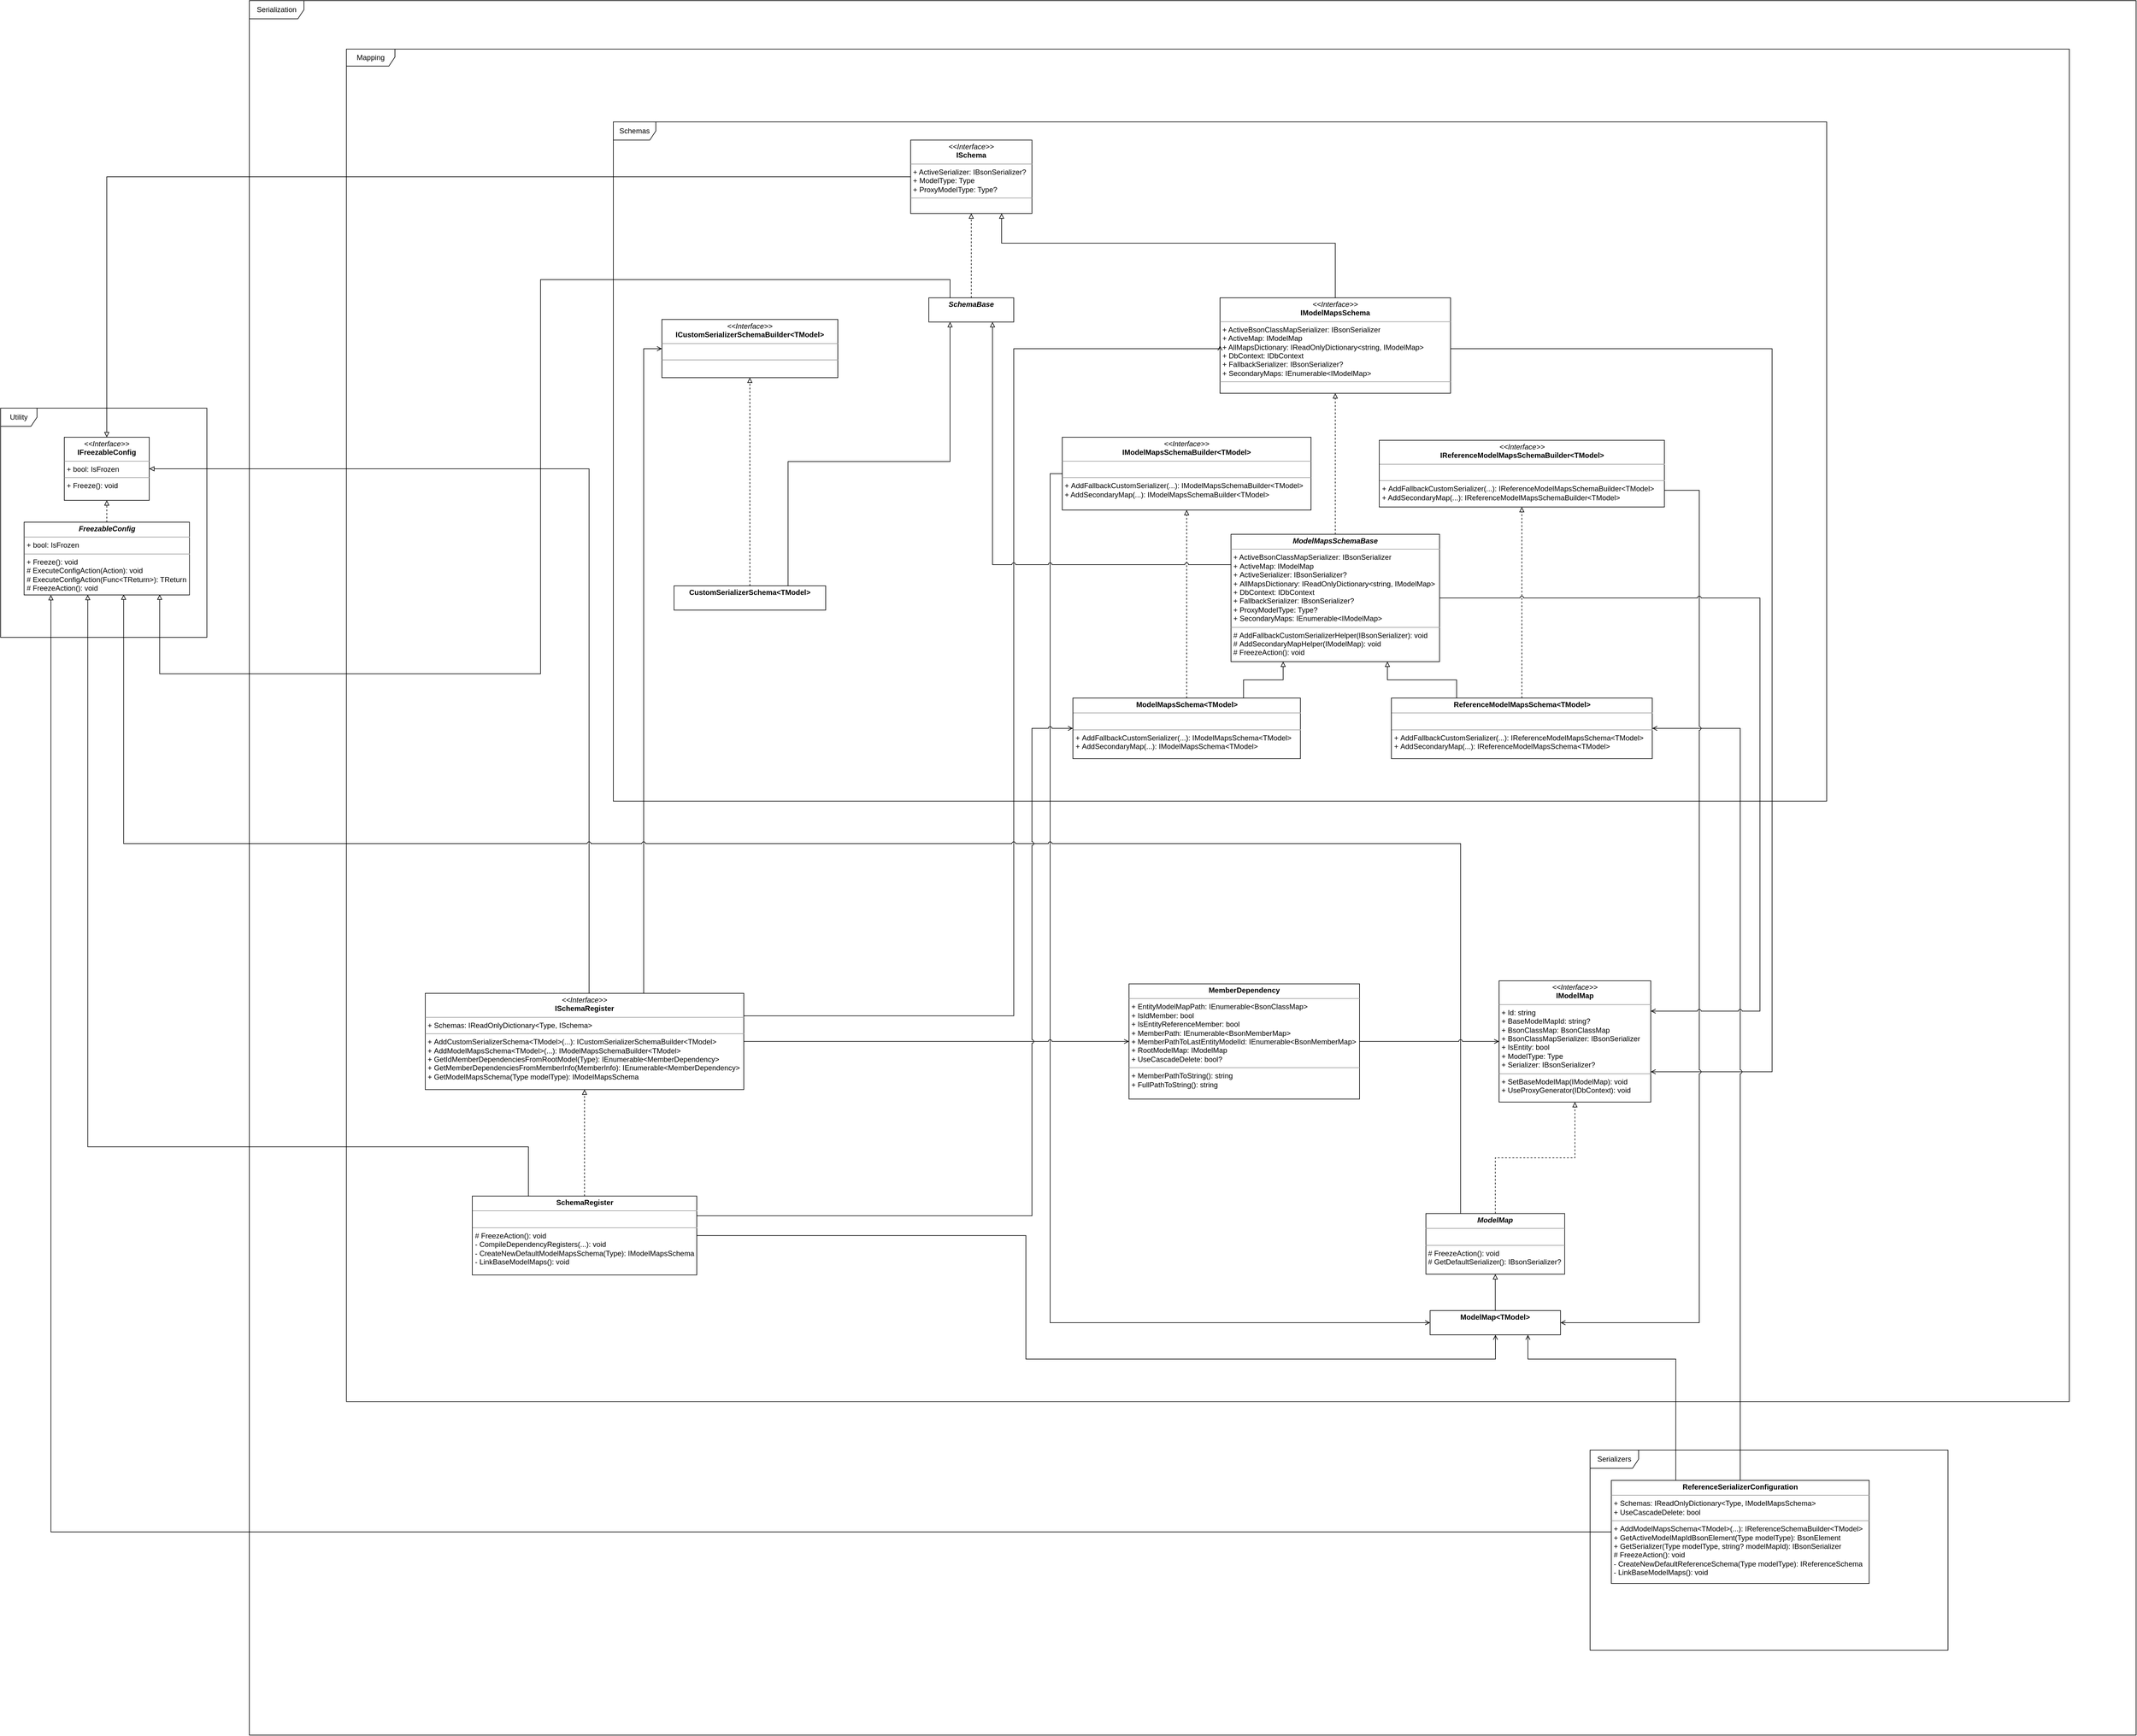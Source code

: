 <mxfile version="13.7.9" type="device"><diagram name="Page-1" id="6133507b-19e7-1e82-6fc7-422aa6c4b21f"><mxGraphModel dx="1038" dy="1457" grid="1" gridSize="10" guides="1" tooltips="1" connect="1" arrows="1" fold="1" page="1" pageScale="1" pageWidth="1100" pageHeight="850" background="#ffffff" math="0" shadow="0"><root><mxCell id="0"/><mxCell id="1" parent="0"/><mxCell id="ViHtRdfT-5-widTvkSh6-5" value="Serialization" style="shape=umlFrame;whiteSpace=wrap;html=1;width=90;height=30;" parent="1" vertex="1"><mxGeometry x="460" y="-610" width="3110" height="2860" as="geometry"/></mxCell><mxCell id="KA05i59-n3-trmAXAojr-8" value="Utility" style="shape=umlFrame;whiteSpace=wrap;html=1;" parent="1" vertex="1"><mxGeometry x="50" y="62" width="340" height="378" as="geometry"/></mxCell><mxCell id="KA05i59-n3-trmAXAojr-5" value="&lt;p style=&quot;margin: 0px ; margin-top: 4px ; text-align: center&quot;&gt;&lt;i&gt;&amp;lt;&amp;lt;Interface&amp;gt;&amp;gt;&lt;/i&gt;&lt;br&gt;&lt;b&gt;IFreezableConfig&lt;/b&gt;&lt;/p&gt;&lt;hr size=&quot;1&quot;&gt;&lt;p style=&quot;margin: 0px ; margin-left: 4px&quot;&gt;+ bool: IsFrozen&lt;br&gt;&lt;/p&gt;&lt;hr size=&quot;1&quot;&gt;&lt;p style=&quot;margin: 0px ; margin-left: 4px&quot;&gt;+ Freeze(): void&lt;br&gt;&lt;/p&gt;" style="verticalAlign=top;align=left;overflow=fill;fontSize=12;fontFamily=Helvetica;html=1;" parent="1" vertex="1"><mxGeometry x="155" y="110" width="140" height="104" as="geometry"/></mxCell><mxCell id="KA05i59-n3-trmAXAojr-7" style="edgeStyle=orthogonalEdgeStyle;rounded=0;orthogonalLoop=1;jettySize=auto;html=1;endArrow=block;endFill=0;dashed=1;" parent="1" source="ViHtRdfT-5-widTvkSh6-1" target="KA05i59-n3-trmAXAojr-5" edge="1"><mxGeometry relative="1" as="geometry"><mxPoint x="260" y="254" as="sourcePoint"/></mxGeometry></mxCell><mxCell id="KA05i59-n3-trmAXAojr-9" value="Mapping" style="shape=umlFrame;whiteSpace=wrap;html=1;width=80;height=28;" parent="1" vertex="1"><mxGeometry x="620" y="-530" width="2840" height="2230" as="geometry"/></mxCell><mxCell id="KA05i59-n3-trmAXAojr-10" value="Schemas" style="shape=umlFrame;whiteSpace=wrap;html=1;width=70;height=30;" parent="1" vertex="1"><mxGeometry x="1060" y="-410" width="2000" height="1120" as="geometry"/></mxCell><mxCell id="KA05i59-n3-trmAXAojr-12" style="edgeStyle=orthogonalEdgeStyle;rounded=0;orthogonalLoop=1;jettySize=auto;html=1;endArrow=block;endFill=0;" parent="1" source="KA05i59-n3-trmAXAojr-11" target="KA05i59-n3-trmAXAojr-5" edge="1"><mxGeometry relative="1" as="geometry"/></mxCell><mxCell id="KA05i59-n3-trmAXAojr-11" value="&lt;p style=&quot;margin: 0px ; margin-top: 4px ; text-align: center&quot;&gt;&lt;i&gt;&amp;lt;&amp;lt;Interface&amp;gt;&amp;gt;&lt;/i&gt;&lt;br&gt;&lt;b&gt;ISchema&lt;/b&gt;&lt;br&gt;&lt;/p&gt;&lt;hr size=&quot;1&quot;&gt;&lt;p style=&quot;margin: 0px ; margin-left: 4px&quot;&gt;&lt;span&gt;+ ActiveSerializer:&amp;nbsp;IBsonSerializer?&lt;/span&gt;&lt;br&gt;&lt;/p&gt;&lt;p style=&quot;margin: 0px ; margin-left: 4px&quot;&gt;+ ModelType: Type&lt;/p&gt;&lt;p style=&quot;margin: 0px ; margin-left: 4px&quot;&gt;+ ProxyModelType: Type?&lt;/p&gt;&lt;hr size=&quot;1&quot;&gt;&lt;p style=&quot;margin: 0px ; margin-left: 4px&quot;&gt;&lt;br&gt;&lt;/p&gt;" style="verticalAlign=top;align=left;overflow=fill;fontSize=12;fontFamily=Helvetica;html=1;" parent="1" vertex="1"><mxGeometry x="1550" y="-380" width="200" height="121" as="geometry"/></mxCell><mxCell id="KA05i59-n3-trmAXAojr-13" style="edgeStyle=orthogonalEdgeStyle;rounded=0;orthogonalLoop=1;jettySize=auto;html=1;endArrow=block;endFill=0;dashed=1;" parent="1" source="KA05i59-n3-trmAXAojr-14" target="KA05i59-n3-trmAXAojr-11" edge="1"><mxGeometry relative="1" as="geometry"><mxPoint x="670" y="220" as="targetPoint"/></mxGeometry></mxCell><mxCell id="KA05i59-n3-trmAXAojr-14" value="&lt;p style=&quot;text-align: center ; margin: 4px 0px 0px&quot;&gt;&lt;b&gt;&lt;i&gt;SchemaBase&lt;/i&gt;&lt;/b&gt;&lt;br&gt;&lt;/p&gt;" style="verticalAlign=top;align=left;overflow=fill;fontSize=12;fontFamily=Helvetica;html=1;" parent="1" vertex="1"><mxGeometry x="1580" y="-120" width="140" height="40" as="geometry"/></mxCell><mxCell id="KA05i59-n3-trmAXAojr-15" style="edgeStyle=orthogonalEdgeStyle;rounded=0;orthogonalLoop=1;jettySize=auto;html=1;endArrow=block;endFill=0;entryX=0.82;entryY=0.995;entryDx=0;entryDy=0;entryPerimeter=0;exitX=0.25;exitY=0;exitDx=0;exitDy=0;" parent="1" source="KA05i59-n3-trmAXAojr-14" target="ViHtRdfT-5-widTvkSh6-1" edge="1"><mxGeometry relative="1" as="geometry"><mxPoint x="450" y="237" as="sourcePoint"/><mxPoint x="295" y="294" as="targetPoint"/><Array as="points"><mxPoint x="1615" y="-150"/><mxPoint x="940" y="-150"/><mxPoint x="940" y="500"/><mxPoint x="312" y="500"/></Array></mxGeometry></mxCell><mxCell id="KA05i59-n3-trmAXAojr-17" style="edgeStyle=orthogonalEdgeStyle;rounded=0;orthogonalLoop=1;jettySize=auto;html=1;endArrow=block;endFill=0;entryX=0.75;entryY=1;entryDx=0;entryDy=0;" parent="1" source="KA05i59-n3-trmAXAojr-16" target="KA05i59-n3-trmAXAojr-11" edge="1"><mxGeometry relative="1" as="geometry"><Array as="points"><mxPoint x="2250" y="-210"/><mxPoint x="1700" y="-210"/></Array></mxGeometry></mxCell><mxCell id="ViHtRdfT-5-widTvkSh6-2" style="edgeStyle=orthogonalEdgeStyle;rounded=0;orthogonalLoop=1;jettySize=auto;html=1;endArrow=open;endFill=0;exitX=1;exitY=0.5;exitDx=0;exitDy=0;entryX=1;entryY=0.75;entryDx=0;entryDy=0;" parent="1" source="KA05i59-n3-trmAXAojr-16" target="nAbcmxQOkYXcjeqM48aD-1" edge="1"><mxGeometry relative="1" as="geometry"><mxPoint x="2290" y="670" as="targetPoint"/><Array as="points"><mxPoint x="2970" y="-36"/><mxPoint x="2970" y="1156"/></Array></mxGeometry></mxCell><mxCell id="KA05i59-n3-trmAXAojr-16" value="&lt;p style=&quot;margin: 0px ; margin-top: 4px ; text-align: center&quot;&gt;&lt;i&gt;&amp;lt;&amp;lt;Interface&amp;gt;&amp;gt;&lt;/i&gt;&lt;br&gt;&lt;b&gt;IModelMapsSchema&lt;/b&gt;&lt;br&gt;&lt;/p&gt;&lt;hr size=&quot;1&quot;&gt;&lt;p style=&quot;margin: 0px ; margin-left: 4px&quot;&gt;+ ActiveBsonClassMapSerializer: IBsonSerializer&lt;br&gt;&lt;/p&gt;&lt;p style=&quot;margin: 0px ; margin-left: 4px&quot;&gt;+ ActiveMap: IModelMap&lt;/p&gt;&lt;p style=&quot;margin: 0px ; margin-left: 4px&quot;&gt;+ AllMapsDictionary:&amp;nbsp;IReadOnlyDictionary&amp;lt;string, IModelMap&amp;gt;&lt;/p&gt;&lt;p style=&quot;margin: 0px ; margin-left: 4px&quot;&gt;+&amp;nbsp;DbContext: IDbContext&lt;br&gt;&lt;/p&gt;&lt;p style=&quot;margin: 0px ; margin-left: 4px&quot;&gt;+&amp;nbsp;FallbackSerializer: IBsonSerializer?&lt;br&gt;&lt;/p&gt;&lt;p style=&quot;margin: 0px ; margin-left: 4px&quot;&gt;+ SecondaryMaps:&amp;nbsp;IEnumerable&amp;lt;IModelMap&amp;gt;&lt;/p&gt;&lt;hr size=&quot;1&quot;&gt;&lt;p style=&quot;margin: 0px ; margin-left: 4px&quot;&gt;&lt;br&gt;&lt;/p&gt;" style="verticalAlign=top;align=left;overflow=fill;fontSize=12;fontFamily=Helvetica;html=1;" parent="1" vertex="1"><mxGeometry x="2060" y="-120" width="380" height="157.5" as="geometry"/></mxCell><mxCell id="HEdDFu7nZag-HrYeDLtS-16" style="edgeStyle=orthogonalEdgeStyle;rounded=0;jumpStyle=arc;orthogonalLoop=1;jettySize=auto;html=1;entryX=0;entryY=0.5;entryDx=0;entryDy=0;endArrow=open;endFill=0;" parent="1" source="KA05i59-n3-trmAXAojr-18" target="KA05i59-n3-trmAXAojr-34" edge="1"><mxGeometry relative="1" as="geometry"><Array as="points"><mxPoint x="1780" y="170"/><mxPoint x="1780" y="1570"/></Array></mxGeometry></mxCell><mxCell id="KA05i59-n3-trmAXAojr-18" value="&lt;p style=&quot;margin: 0px ; margin-top: 4px ; text-align: center&quot;&gt;&lt;i&gt;&amp;lt;&amp;lt;Interface&amp;gt;&amp;gt;&lt;/i&gt;&lt;br&gt;&lt;b&gt;IModelMapsSchemaBuilder&amp;lt;TModel&amp;gt;&lt;/b&gt;&lt;br&gt;&lt;/p&gt;&lt;hr size=&quot;1&quot;&gt;&lt;p style=&quot;margin: 0px ; margin-left: 4px&quot;&gt;&lt;br&gt;&lt;/p&gt;&lt;hr size=&quot;1&quot;&gt;&lt;p style=&quot;margin: 0px ; margin-left: 4px&quot;&gt;+&amp;nbsp;&lt;span&gt;AddFallbackCustomSerializer(&lt;/span&gt;&lt;span&gt;...): IModelMapsSchemaBuilder&amp;lt;TModel&amp;gt;&lt;/span&gt;&lt;/p&gt;&lt;p style=&quot;margin: 0px ; margin-left: 4px&quot;&gt;&lt;span&gt;+ AddSecondaryMap(...): IModelMapsSchemaBuilder&amp;lt;TModel&amp;gt;&lt;/span&gt;&lt;/p&gt;" style="verticalAlign=top;align=left;overflow=fill;fontSize=12;fontFamily=Helvetica;html=1;" parent="1" vertex="1"><mxGeometry x="1800" y="110" width="410" height="120" as="geometry"/></mxCell><mxCell id="KA05i59-n3-trmAXAojr-22" style="edgeStyle=orthogonalEdgeStyle;rounded=0;orthogonalLoop=1;jettySize=auto;html=1;endArrow=block;endFill=0;entryX=0.25;entryY=1;entryDx=0;entryDy=0;exitX=0.75;exitY=0;exitDx=0;exitDy=0;" parent="1" source="KA05i59-n3-trmAXAojr-37" target="HEdDFu7nZag-HrYeDLtS-7" edge="1"><mxGeometry relative="1" as="geometry"><mxPoint x="897.5" y="430" as="sourcePoint"/></mxGeometry></mxCell><mxCell id="KA05i59-n3-trmAXAojr-21" style="edgeStyle=orthogonalEdgeStyle;rounded=0;orthogonalLoop=1;jettySize=auto;html=1;endArrow=block;endFill=0;dashed=1;" parent="1" source="KA05i59-n3-trmAXAojr-37" target="KA05i59-n3-trmAXAojr-18" edge="1"><mxGeometry relative="1" as="geometry"><mxPoint x="1720" y="250" as="targetPoint"/><mxPoint x="2045" y="430" as="sourcePoint"/></mxGeometry></mxCell><mxCell id="KA05i59-n3-trmAXAojr-23" value="&lt;p style=&quot;margin: 0px ; margin-top: 4px ; text-align: center&quot;&gt;&lt;i&gt;&amp;lt;&amp;lt;Interface&amp;gt;&amp;gt;&lt;/i&gt;&lt;br&gt;&lt;b&gt;ICustomSerializerSchemaBuilder&amp;lt;TModel&amp;gt;&lt;/b&gt;&lt;br&gt;&lt;/p&gt;&lt;hr size=&quot;1&quot;&gt;&lt;p style=&quot;margin: 0px ; margin-left: 4px&quot;&gt;&lt;br&gt;&lt;/p&gt;&lt;hr size=&quot;1&quot;&gt;&lt;p style=&quot;margin: 0px ; margin-left: 4px&quot;&gt;&lt;br&gt;&lt;/p&gt;" style="verticalAlign=top;align=left;overflow=fill;fontSize=12;fontFamily=Helvetica;html=1;" parent="1" vertex="1"><mxGeometry x="1140" y="-84.25" width="290" height="96" as="geometry"/></mxCell><mxCell id="KA05i59-n3-trmAXAojr-26" style="edgeStyle=orthogonalEdgeStyle;rounded=0;orthogonalLoop=1;jettySize=auto;html=1;endArrow=block;endFill=0;dashed=1;" parent="1" source="KA05i59-n3-trmAXAojr-25" target="KA05i59-n3-trmAXAojr-23" edge="1"><mxGeometry relative="1" as="geometry"/></mxCell><mxCell id="KA05i59-n3-trmAXAojr-27" style="edgeStyle=orthogonalEdgeStyle;rounded=0;orthogonalLoop=1;jettySize=auto;html=1;entryX=0.25;entryY=1;entryDx=0;entryDy=0;endArrow=block;endFill=0;jumpStyle=arc;" parent="1" source="KA05i59-n3-trmAXAojr-25" target="KA05i59-n3-trmAXAojr-14" edge="1"><mxGeometry relative="1" as="geometry"><Array as="points"><mxPoint x="1348" y="150"/><mxPoint x="1615" y="150"/></Array><mxPoint x="1340" y="375" as="sourcePoint"/></mxGeometry></mxCell><mxCell id="KA05i59-n3-trmAXAojr-25" value="&lt;p style=&quot;text-align: center ; margin: 4px 0px 0px&quot;&gt;&lt;b&gt;CustomSerializerSchema&amp;lt;TModel&amp;gt;&lt;/b&gt;&lt;br&gt;&lt;/p&gt;" style="verticalAlign=top;align=left;overflow=fill;fontSize=12;fontFamily=Helvetica;html=1;" parent="1" vertex="1"><mxGeometry x="1160" y="355" width="250" height="40" as="geometry"/></mxCell><mxCell id="KA05i59-n3-trmAXAojr-29" style="edgeStyle=orthogonalEdgeStyle;rounded=0;orthogonalLoop=1;jettySize=auto;html=1;entryX=1;entryY=0.5;entryDx=0;entryDy=0;endArrow=block;endFill=0;" parent="1" source="KA05i59-n3-trmAXAojr-28" target="KA05i59-n3-trmAXAojr-5" edge="1"><mxGeometry relative="1" as="geometry"><Array as="points"><mxPoint x="1020" y="162"/></Array></mxGeometry></mxCell><mxCell id="ViHtRdfT-5-widTvkSh6-6" style="edgeStyle=orthogonalEdgeStyle;rounded=0;orthogonalLoop=1;jettySize=auto;html=1;endArrow=open;endFill=0;jumpStyle=arc;" parent="1" source="KA05i59-n3-trmAXAojr-28" target="KA05i59-n3-trmAXAojr-23" edge="1"><mxGeometry relative="1" as="geometry"><Array as="points"><mxPoint x="1110" y="-36"/></Array><mxPoint x="1210" y="-40" as="targetPoint"/></mxGeometry></mxCell><mxCell id="ViHtRdfT-5-widTvkSh6-9" style="edgeStyle=orthogonalEdgeStyle;rounded=0;orthogonalLoop=1;jettySize=auto;html=1;endArrow=open;endFill=0;jumpStyle=arc;" parent="1" source="KA05i59-n3-trmAXAojr-28" target="KA05i59-n3-trmAXAojr-39" edge="1"><mxGeometry relative="1" as="geometry"><Array as="points"/></mxGeometry></mxCell><mxCell id="ViHtRdfT-5-widTvkSh6-10" style="edgeStyle=orthogonalEdgeStyle;rounded=0;orthogonalLoop=1;jettySize=auto;html=1;endArrow=open;endFill=0;entryX=0;entryY=0.5;entryDx=0;entryDy=0;exitX=1;exitY=0.25;exitDx=0;exitDy=0;" parent="1" source="KA05i59-n3-trmAXAojr-28" target="KA05i59-n3-trmAXAojr-16" edge="1"><mxGeometry relative="1" as="geometry"><Array as="points"><mxPoint x="1720" y="1064"/><mxPoint x="1720" y="-36"/></Array></mxGeometry></mxCell><mxCell id="KA05i59-n3-trmAXAojr-28" value="&lt;p style=&quot;margin: 0px ; margin-top: 4px ; text-align: center&quot;&gt;&lt;i&gt;&amp;lt;&amp;lt;Interface&amp;gt;&amp;gt;&lt;/i&gt;&lt;br&gt;&lt;b&gt;ISchemaRegister&lt;/b&gt;&lt;br&gt;&lt;/p&gt;&lt;hr size=&quot;1&quot;&gt;&lt;p style=&quot;margin: 0px ; margin-left: 4px&quot;&gt;+&amp;nbsp;Schemas:&amp;nbsp;IReadOnlyDictionary&amp;lt;Type, ISchema&amp;gt;&lt;/p&gt;&lt;hr size=&quot;1&quot;&gt;&lt;p style=&quot;margin: 0px ; margin-left: 4px&quot;&gt;+&amp;nbsp;AddCustomSerializerSchema&amp;lt;TModel&amp;gt;(...):&amp;nbsp;ICustomSerializerSchemaBuilder&amp;lt;TModel&amp;gt;&lt;/p&gt;&lt;p style=&quot;margin: 0px ; margin-left: 4px&quot;&gt;+&amp;nbsp;AddModelMapsSchema&amp;lt;TModel&amp;gt;(...):&amp;nbsp;IModelMapsSchemaBuilder&amp;lt;TModel&amp;gt;&lt;/p&gt;&lt;p style=&quot;margin: 0px ; margin-left: 4px&quot;&gt;+&amp;nbsp;GetIdMemberDependenciesFromRootModel(Type):&amp;nbsp;IEnumerable&amp;lt;MemberDependency&amp;gt;&lt;/p&gt;&lt;p style=&quot;margin: 0px ; margin-left: 4px&quot;&gt;+&amp;nbsp;GetMemberDependenciesFromMemberInfo(MemberInfo):&amp;nbsp;IEnumerable&amp;lt;MemberDependency&amp;gt;&lt;/p&gt;&lt;p style=&quot;margin: 0px ; margin-left: 4px&quot;&gt;+&amp;nbsp;GetModelMapsSchema(Type modelType):&amp;nbsp;IModelMapsSchema&lt;/p&gt;" style="verticalAlign=top;align=left;overflow=fill;fontSize=12;fontFamily=Helvetica;html=1;" parent="1" vertex="1"><mxGeometry x="750" y="1026.88" width="525" height="158.75" as="geometry"/></mxCell><mxCell id="KA05i59-n3-trmAXAojr-38" style="edgeStyle=orthogonalEdgeStyle;rounded=0;orthogonalLoop=1;jettySize=auto;html=1;endArrow=block;endFill=0;jumpStyle=arc;exitX=0.25;exitY=0;exitDx=0;exitDy=0;entryX=0.602;entryY=0.995;entryDx=0;entryDy=0;entryPerimeter=0;" parent="1" source="HEdDFu7nZag-HrYeDLtS-1" target="ViHtRdfT-5-widTvkSh6-1" edge="1"><mxGeometry relative="1" as="geometry"><Array as="points"><mxPoint x="2457" y="780"/><mxPoint x="253" y="780"/></Array><mxPoint x="2400" y="490" as="sourcePoint"/><mxPoint x="340" y="480" as="targetPoint"/></mxGeometry></mxCell><mxCell id="KA05i59-n3-trmAXAojr-35" style="edgeStyle=orthogonalEdgeStyle;rounded=0;orthogonalLoop=1;jettySize=auto;html=1;endArrow=block;endFill=0;" parent="1" source="KA05i59-n3-trmAXAojr-34" target="HEdDFu7nZag-HrYeDLtS-1" edge="1"><mxGeometry relative="1" as="geometry"><mxPoint x="2513.706" y="1162.5" as="targetPoint"/></mxGeometry></mxCell><mxCell id="KA05i59-n3-trmAXAojr-34" value="&lt;p style=&quot;text-align: center ; margin: 4px 0px 0px&quot;&gt;&lt;b&gt;ModelMap&amp;lt;TModel&amp;gt;&lt;/b&gt;&lt;br&gt;&lt;/p&gt;" style="verticalAlign=top;align=left;overflow=fill;fontSize=12;fontFamily=Helvetica;html=1;" parent="1" vertex="1"><mxGeometry x="2406.26" y="1550" width="215" height="40" as="geometry"/></mxCell><mxCell id="KA05i59-n3-trmAXAojr-37" value="&lt;p style=&quot;margin: 0px ; margin-top: 4px ; text-align: center&quot;&gt;&lt;b&gt;ModelMapsSchema&amp;lt;TModel&amp;gt;&lt;/b&gt;&lt;br&gt;&lt;/p&gt;&lt;hr size=&quot;1&quot;&gt;&lt;p style=&quot;margin: 0px ; margin-left: 4px&quot;&gt;&lt;br&gt;&lt;/p&gt;&lt;hr size=&quot;1&quot;&gt;&lt;p style=&quot;margin: 0px ; margin-left: 4px&quot;&gt;+&amp;nbsp;AddFallbackCustomSerializer(...):&amp;nbsp;IModelMapsSchema&amp;lt;TModel&amp;gt;&lt;/p&gt;&lt;p style=&quot;margin: 0px ; margin-left: 4px&quot;&gt;+&amp;nbsp;AddSecondaryMap(...):&amp;nbsp;IModelMapsSchema&amp;lt;TModel&amp;gt;&lt;/p&gt;" style="verticalAlign=top;align=left;overflow=fill;fontSize=12;fontFamily=Helvetica;html=1;" parent="1" vertex="1"><mxGeometry x="1817.5" y="540" width="375" height="100" as="geometry"/></mxCell><mxCell id="ViHtRdfT-5-widTvkSh6-11" style="edgeStyle=orthogonalEdgeStyle;rounded=0;orthogonalLoop=1;jettySize=auto;html=1;endArrow=open;endFill=0;entryX=0;entryY=0.5;entryDx=0;entryDy=0;jumpStyle=arc;" parent="1" source="KA05i59-n3-trmAXAojr-39" target="nAbcmxQOkYXcjeqM48aD-1" edge="1"><mxGeometry relative="1" as="geometry"/></mxCell><mxCell id="KA05i59-n3-trmAXAojr-39" value="&lt;p style=&quot;margin: 0px ; margin-top: 4px ; text-align: center&quot;&gt;&lt;b&gt;MemberDependency&lt;/b&gt;&lt;br&gt;&lt;/p&gt;&lt;hr size=&quot;1&quot;&gt;&lt;p style=&quot;margin: 0px ; margin-left: 4px&quot;&gt;+ EntityModelMapPath:&amp;nbsp;IEnumerable&amp;lt;BsonClassMap&amp;gt;&lt;br&gt;&lt;/p&gt;&lt;p style=&quot;margin: 0px ; margin-left: 4px&quot;&gt;+&amp;nbsp;IsIdMember: bool&lt;/p&gt;&lt;p style=&quot;margin: 0px ; margin-left: 4px&quot;&gt;+&amp;nbsp;IsEntityReferenceMember: bool&lt;/p&gt;&lt;p style=&quot;margin: 0px ; margin-left: 4px&quot;&gt;+&amp;nbsp;MemberPath:&amp;nbsp;IEnumerable&amp;lt;BsonMemberMap&amp;gt;&lt;/p&gt;&lt;p style=&quot;margin: 0px ; margin-left: 4px&quot;&gt;+&amp;nbsp;MemberPathToLastEntityModelId:&amp;nbsp;IEnumerable&amp;lt;BsonMemberMap&amp;gt;&lt;/p&gt;&lt;p style=&quot;margin: 0px ; margin-left: 4px&quot;&gt;+ RootModelMap: IModelMap&lt;/p&gt;&lt;p style=&quot;margin: 0px ; margin-left: 4px&quot;&gt;+&amp;nbsp;UseCascadeDelete: bool?&lt;/p&gt;&lt;hr size=&quot;1&quot;&gt;&lt;p style=&quot;margin: 0px ; margin-left: 4px&quot;&gt;+ MemberPathToString(): string&lt;br&gt;&lt;/p&gt;&lt;p style=&quot;margin: 0px ; margin-left: 4px&quot;&gt;+&amp;nbsp;FullPathToString(): string&lt;/p&gt;" style="verticalAlign=top;align=left;overflow=fill;fontSize=12;fontFamily=Helvetica;html=1;" parent="1" vertex="1"><mxGeometry x="1910" y="1011.25" width="380" height="190" as="geometry"/></mxCell><mxCell id="KA05i59-n3-trmAXAojr-41" style="edgeStyle=orthogonalEdgeStyle;rounded=0;jumpStyle=arc;orthogonalLoop=1;jettySize=auto;html=1;endArrow=block;endFill=0;dashed=1;" parent="1" source="KA05i59-n3-trmAXAojr-40" target="KA05i59-n3-trmAXAojr-28" edge="1"><mxGeometry relative="1" as="geometry"/></mxCell><mxCell id="KA05i59-n3-trmAXAojr-43" style="edgeStyle=orthogonalEdgeStyle;rounded=0;jumpStyle=arc;orthogonalLoop=1;jettySize=auto;html=1;endArrow=block;endFill=0;exitX=0.25;exitY=0;exitDx=0;exitDy=0;entryX=0.385;entryY=0.999;entryDx=0;entryDy=0;entryPerimeter=0;" parent="1" source="KA05i59-n3-trmAXAojr-40" target="ViHtRdfT-5-widTvkSh6-1" edge="1"><mxGeometry relative="1" as="geometry"><Array as="points"><mxPoint x="920" y="1280"/><mxPoint x="194" y="1280"/></Array><mxPoint x="258" y="480" as="targetPoint"/></mxGeometry></mxCell><mxCell id="HEdDFu7nZag-HrYeDLtS-17" style="edgeStyle=orthogonalEdgeStyle;rounded=0;jumpStyle=arc;orthogonalLoop=1;jettySize=auto;html=1;endArrow=open;endFill=0;exitX=1;exitY=0.25;exitDx=0;exitDy=0;" parent="1" source="KA05i59-n3-trmAXAojr-40" target="KA05i59-n3-trmAXAojr-37" edge="1"><mxGeometry relative="1" as="geometry"><Array as="points"><mxPoint x="1750" y="1394"/><mxPoint x="1750" y="590"/></Array></mxGeometry></mxCell><mxCell id="nAbcmxQOkYXcjeqM48aD-5" style="edgeStyle=orthogonalEdgeStyle;rounded=0;jumpStyle=arc;orthogonalLoop=1;jettySize=auto;html=1;endArrow=open;endFill=0;" parent="1" source="KA05i59-n3-trmAXAojr-40" target="KA05i59-n3-trmAXAojr-34" edge="1"><mxGeometry relative="1" as="geometry"><Array as="points"><mxPoint x="1740" y="1426"/><mxPoint x="1740" y="1630"/><mxPoint x="2514" y="1630"/></Array></mxGeometry></mxCell><mxCell id="KA05i59-n3-trmAXAojr-40" value="&lt;p style=&quot;margin: 0px ; margin-top: 4px ; text-align: center&quot;&gt;&lt;b&gt;SchemaRegister&lt;/b&gt;&lt;br&gt;&lt;/p&gt;&lt;hr size=&quot;1&quot;&gt;&lt;p style=&quot;margin: 0px ; margin-left: 4px&quot;&gt;&lt;br&gt;&lt;/p&gt;&lt;hr size=&quot;1&quot;&gt;&lt;p style=&quot;margin: 0px ; margin-left: 4px&quot;&gt;# FreezeAction(): void&lt;/p&gt;&lt;p style=&quot;margin: 0px ; margin-left: 4px&quot;&gt;-&amp;nbsp;CompileDependencyRegisters(...): void&lt;/p&gt;&lt;p style=&quot;margin: 0px ; margin-left: 4px&quot;&gt;-&amp;nbsp;CreateNewDefaultModelMapsSchema(Type): IModelMapsSchema&lt;/p&gt;&lt;p style=&quot;margin: 0px ; margin-left: 4px&quot;&gt;-&amp;nbsp;LinkBaseModelMaps(): void&lt;/p&gt;" style="verticalAlign=top;align=left;overflow=fill;fontSize=12;fontFamily=Helvetica;html=1;" parent="1" vertex="1"><mxGeometry x="827.5" y="1361.25" width="370" height="130" as="geometry"/></mxCell><mxCell id="ViHtRdfT-5-widTvkSh6-1" value="&lt;p style=&quot;margin: 0px ; margin-top: 4px ; text-align: center&quot;&gt;&lt;b&gt;&lt;i&gt;FreezableConfig&lt;/i&gt;&lt;/b&gt;&lt;br&gt;&lt;/p&gt;&lt;hr size=&quot;1&quot;&gt;&lt;p style=&quot;margin: 0px ; margin-left: 4px&quot;&gt;+ bool: IsFrozen&lt;br&gt;&lt;/p&gt;&lt;hr size=&quot;1&quot;&gt;&lt;p style=&quot;margin: 0px ; margin-left: 4px&quot;&gt;+ Freeze(): void&lt;br&gt;&lt;/p&gt;&lt;p style=&quot;margin: 0px ; margin-left: 4px&quot;&gt;#&amp;nbsp;ExecuteConfigAction(Action): void&lt;/p&gt;&lt;p style=&quot;margin: 0px ; margin-left: 4px&quot;&gt;#&amp;nbsp;ExecuteConfigAction(Func&amp;lt;TReturn&amp;gt;): TReturn&lt;/p&gt;&lt;p style=&quot;margin: 0px ; margin-left: 4px&quot;&gt;# FreezeAction(): void&lt;/p&gt;" style="verticalAlign=top;align=left;overflow=fill;fontSize=12;fontFamily=Helvetica;html=1;" parent="1" vertex="1"><mxGeometry x="88.75" y="250" width="272.5" height="120" as="geometry"/></mxCell><mxCell id="ViHtRdfT-5-widTvkSh6-3" value="Serializers" style="shape=umlFrame;whiteSpace=wrap;html=1;width=80;height=30;" parent="1" vertex="1"><mxGeometry x="2670" y="1780" width="590" height="330" as="geometry"/></mxCell><mxCell id="ViHtRdfT-5-widTvkSh6-13" style="edgeStyle=orthogonalEdgeStyle;rounded=0;orthogonalLoop=1;jettySize=auto;html=1;entryX=0.162;entryY=1.001;entryDx=0;entryDy=0;endArrow=block;endFill=0;jumpStyle=arc;entryPerimeter=0;" parent="1" source="ViHtRdfT-5-widTvkSh6-12" target="ViHtRdfT-5-widTvkSh6-1" edge="1"><mxGeometry relative="1" as="geometry"/></mxCell><mxCell id="ViHtRdfT-5-widTvkSh6-21" style="edgeStyle=orthogonalEdgeStyle;rounded=0;jumpStyle=arc;orthogonalLoop=1;jettySize=auto;html=1;entryX=1;entryY=0.5;entryDx=0;entryDy=0;endArrow=open;endFill=0;" parent="1" source="ViHtRdfT-5-widTvkSh6-12" target="ViHtRdfT-5-widTvkSh6-22" edge="1"><mxGeometry relative="1" as="geometry"/></mxCell><mxCell id="nAbcmxQOkYXcjeqM48aD-6" style="edgeStyle=orthogonalEdgeStyle;rounded=0;jumpStyle=arc;orthogonalLoop=1;jettySize=auto;html=1;exitX=0.25;exitY=0;exitDx=0;exitDy=0;entryX=0.75;entryY=1;entryDx=0;entryDy=0;endArrow=open;endFill=0;" parent="1" source="ViHtRdfT-5-widTvkSh6-12" target="KA05i59-n3-trmAXAojr-34" edge="1"><mxGeometry relative="1" as="geometry"><Array as="points"><mxPoint x="2811" y="1630"/><mxPoint x="2568" y="1630"/></Array></mxGeometry></mxCell><mxCell id="ViHtRdfT-5-widTvkSh6-12" value="&lt;p style=&quot;margin: 0px ; margin-top: 4px ; text-align: center&quot;&gt;&lt;b&gt;ReferenceSerializerConfiguration&lt;/b&gt;&lt;br&gt;&lt;/p&gt;&lt;hr size=&quot;1&quot;&gt;&lt;p style=&quot;margin: 0px ; margin-left: 4px&quot;&gt;+&amp;nbsp;Schemas:&amp;nbsp;IReadOnlyDictionary&amp;lt;Type, IModelMapsSchema&amp;gt;&lt;/p&gt;&lt;p style=&quot;margin: 0px ; margin-left: 4px&quot;&gt;+&amp;nbsp;UseCascadeDelete: bool&lt;/p&gt;&lt;hr size=&quot;1&quot;&gt;&lt;p style=&quot;margin: 0px ; margin-left: 4px&quot;&gt;+&amp;nbsp;AddModelMapsSchema&amp;lt;TModel&amp;gt;(...):&amp;nbsp;IReferenceSchemaBuilder&amp;lt;TModel&amp;gt;&lt;/p&gt;&lt;p style=&quot;margin: 0px ; margin-left: 4px&quot;&gt;+&amp;nbsp;GetActiveModelMapIdBsonElement(Type modelType): BsonElement&lt;/p&gt;&lt;p style=&quot;margin: 0px ; margin-left: 4px&quot;&gt;+&amp;nbsp;GetSerializer(Type modelType, string? modelMapId): IBsonSerializer&lt;/p&gt;&lt;p style=&quot;margin: 0px ; margin-left: 4px&quot;&gt;#&amp;nbsp;FreezeAction(): void&lt;/p&gt;&lt;p style=&quot;margin: 0px ; margin-left: 4px&quot;&gt;-&amp;nbsp;CreateNewDefaultReferenceSchema(Type modelType): IReferenceSchema&lt;/p&gt;&lt;p style=&quot;margin: 0px ; margin-left: 4px&quot;&gt;-&amp;nbsp;LinkBaseModelMaps(): void&lt;/p&gt;&lt;p style=&quot;margin: 0px ; margin-left: 4px&quot;&gt;&lt;br&gt;&lt;/p&gt;" style="verticalAlign=top;align=left;overflow=fill;fontSize=12;fontFamily=Helvetica;html=1;" parent="1" vertex="1"><mxGeometry x="2705" y="1830" width="425" height="170" as="geometry"/></mxCell><mxCell id="HEdDFu7nZag-HrYeDLtS-6" style="edgeStyle=orthogonalEdgeStyle;rounded=0;jumpStyle=arc;orthogonalLoop=1;jettySize=auto;html=1;endArrow=open;endFill=0;exitX=1;exitY=0.75;exitDx=0;exitDy=0;entryX=1;entryY=0.5;entryDx=0;entryDy=0;" parent="1" source="ViHtRdfT-5-widTvkSh6-16" target="KA05i59-n3-trmAXAojr-34" edge="1"><mxGeometry relative="1" as="geometry"><Array as="points"><mxPoint x="2850" y="198"/><mxPoint x="2850" y="1570"/></Array><mxPoint x="2742.5" y="1341.25" as="targetPoint"/></mxGeometry></mxCell><mxCell id="ViHtRdfT-5-widTvkSh6-16" value="&lt;p style=&quot;margin: 0px ; margin-top: 4px ; text-align: center&quot;&gt;&lt;i&gt;&amp;lt;&amp;lt;Interface&amp;gt;&amp;gt;&lt;/i&gt;&lt;br&gt;&lt;b&gt;IReferenceModelMapsSchemaBuilder&amp;lt;TModel&amp;gt;&lt;/b&gt;&lt;br&gt;&lt;/p&gt;&lt;hr size=&quot;1&quot;&gt;&lt;p style=&quot;margin: 0px ; margin-left: 4px&quot;&gt;&lt;br&gt;&lt;/p&gt;&lt;hr size=&quot;1&quot;&gt;&lt;p style=&quot;margin: 0px ; margin-left: 4px&quot;&gt;+&amp;nbsp;&lt;span&gt;AddFallbackCustomSerializer(&lt;/span&gt;&lt;span&gt;...): IReferenceModelMapsSchemaBuilder&amp;lt;TModel&amp;gt;&lt;/span&gt;&lt;/p&gt;&lt;p style=&quot;margin: 0px ; margin-left: 4px&quot;&gt;&lt;span&gt;+ AddSecondaryMap(...): IReferenceModelMapsSchemaBuilder&amp;lt;TModel&amp;gt;&lt;/span&gt;&lt;/p&gt;" style="verticalAlign=top;align=left;overflow=fill;fontSize=12;fontFamily=Helvetica;html=1;" parent="1" vertex="1"><mxGeometry x="2322.5" y="115" width="470" height="110" as="geometry"/></mxCell><mxCell id="ViHtRdfT-5-widTvkSh6-23" style="edgeStyle=orthogonalEdgeStyle;rounded=0;jumpStyle=arc;orthogonalLoop=1;jettySize=auto;html=1;endArrow=block;endFill=0;dashed=1;" parent="1" source="ViHtRdfT-5-widTvkSh6-22" target="ViHtRdfT-5-widTvkSh6-16" edge="1"><mxGeometry relative="1" as="geometry"/></mxCell><mxCell id="ViHtRdfT-5-widTvkSh6-24" style="edgeStyle=orthogonalEdgeStyle;rounded=0;jumpStyle=arc;orthogonalLoop=1;jettySize=auto;html=1;endArrow=block;endFill=0;entryX=0.75;entryY=1;entryDx=0;entryDy=0;exitX=0.25;exitY=0;exitDx=0;exitDy=0;" parent="1" source="HEdDFu7nZag-HrYeDLtS-7" target="KA05i59-n3-trmAXAojr-14" edge="1"><mxGeometry relative="1" as="geometry"><mxPoint x="-30" y="330" as="targetPoint"/><Array as="points"><mxPoint x="2198" y="345"/><mxPoint x="2198" y="320"/><mxPoint x="1685" y="320"/></Array></mxGeometry></mxCell><mxCell id="HEdDFu7nZag-HrYeDLtS-8" style="edgeStyle=orthogonalEdgeStyle;rounded=0;jumpStyle=arc;orthogonalLoop=1;jettySize=auto;html=1;endArrow=block;endFill=0;entryX=0.75;entryY=1;entryDx=0;entryDy=0;exitX=0.25;exitY=0;exitDx=0;exitDy=0;" parent="1" source="ViHtRdfT-5-widTvkSh6-22" target="HEdDFu7nZag-HrYeDLtS-7" edge="1"><mxGeometry relative="1" as="geometry"/></mxCell><mxCell id="ViHtRdfT-5-widTvkSh6-22" value="&lt;p style=&quot;margin: 0px ; margin-top: 4px ; text-align: center&quot;&gt;&lt;b&gt;ReferenceModelMapsSchema&amp;lt;TModel&amp;gt;&lt;/b&gt;&lt;br&gt;&lt;/p&gt;&lt;hr size=&quot;1&quot;&gt;&lt;p style=&quot;margin: 0px ; margin-left: 4px&quot;&gt;&lt;br&gt;&lt;/p&gt;&lt;hr size=&quot;1&quot;&gt;&lt;p style=&quot;margin: 0px 0px 0px 4px&quot;&gt;+&amp;nbsp;AddFallbackCustomSerializer(...):&amp;nbsp;IReferenceModelMapsSchema&amp;lt;TModel&amp;gt;&lt;/p&gt;&lt;p style=&quot;margin: 0px 0px 0px 4px&quot;&gt;+&amp;nbsp;AddSecondaryMap(...):&amp;nbsp;IReferenceModelMapsSchema&amp;lt;TModel&amp;gt;&lt;/p&gt;" style="verticalAlign=top;align=left;overflow=fill;fontSize=12;fontFamily=Helvetica;html=1;" parent="1" vertex="1"><mxGeometry x="2342.5" y="540" width="430" height="100" as="geometry"/></mxCell><mxCell id="nAbcmxQOkYXcjeqM48aD-2" style="edgeStyle=orthogonalEdgeStyle;rounded=0;orthogonalLoop=1;jettySize=auto;html=1;endArrow=block;endFill=0;dashed=1;" parent="1" source="HEdDFu7nZag-HrYeDLtS-1" target="nAbcmxQOkYXcjeqM48aD-1" edge="1"><mxGeometry relative="1" as="geometry"/></mxCell><mxCell id="HEdDFu7nZag-HrYeDLtS-1" value="&lt;p style=&quot;margin: 0px ; margin-top: 4px ; text-align: center&quot;&gt;&lt;b&gt;&lt;i&gt;ModelMap&lt;/i&gt;&lt;/b&gt;&lt;br&gt;&lt;/p&gt;&lt;hr size=&quot;1&quot;&gt;&lt;p style=&quot;margin: 0px ; margin-left: 4px&quot;&gt;&lt;br&gt;&lt;/p&gt;&lt;hr size=&quot;1&quot;&gt;&lt;p style=&quot;margin: 0px ; margin-left: 4px&quot;&gt;&lt;span&gt;# FreezeAction(): void&lt;/span&gt;&lt;br&gt;&lt;/p&gt;&lt;p style=&quot;margin: 0px ; margin-left: 4px&quot;&gt;#&amp;nbsp;GetDefaultSerializer(): IBsonSerializer?&lt;/p&gt;" style="verticalAlign=top;align=left;overflow=fill;fontSize=12;fontFamily=Helvetica;html=1;" parent="1" vertex="1"><mxGeometry x="2399.38" y="1390" width="228.75" height="100" as="geometry"/></mxCell><mxCell id="HEdDFu7nZag-HrYeDLtS-9" style="edgeStyle=orthogonalEdgeStyle;rounded=0;jumpStyle=arc;orthogonalLoop=1;jettySize=auto;html=1;endArrow=block;endFill=0;dashed=1;" parent="1" source="HEdDFu7nZag-HrYeDLtS-7" target="KA05i59-n3-trmAXAojr-16" edge="1"><mxGeometry relative="1" as="geometry"/></mxCell><mxCell id="nAbcmxQOkYXcjeqM48aD-3" style="edgeStyle=orthogonalEdgeStyle;rounded=0;orthogonalLoop=1;jettySize=auto;html=1;endArrow=open;endFill=0;entryX=1;entryY=0.25;entryDx=0;entryDy=0;jumpStyle=arc;" parent="1" source="HEdDFu7nZag-HrYeDLtS-7" target="nAbcmxQOkYXcjeqM48aD-1" edge="1"><mxGeometry relative="1" as="geometry"><Array as="points"><mxPoint x="2950" y="375"/><mxPoint x="2950" y="1056"/></Array></mxGeometry></mxCell><mxCell id="HEdDFu7nZag-HrYeDLtS-7" value="&lt;p style=&quot;margin: 0px ; margin-top: 4px ; text-align: center&quot;&gt;&lt;i&gt;&lt;b&gt;ModelMapsSchemaBase&lt;/b&gt;&lt;br&gt;&lt;/i&gt;&lt;/p&gt;&lt;hr size=&quot;1&quot;&gt;&lt;p style=&quot;margin: 0px ; margin-left: 4px&quot;&gt;+ ActiveBsonClassMapSerializer: IBsonSerializer&lt;br&gt;&lt;/p&gt;&lt;p style=&quot;margin: 0px ; margin-left: 4px&quot;&gt;+&amp;nbsp;ActiveMap: IModelMap&lt;/p&gt;&lt;p style=&quot;margin: 0px ; margin-left: 4px&quot;&gt;+&amp;nbsp;ActiveSerializer: IBsonSerializer?&lt;/p&gt;&lt;p style=&quot;margin: 0px ; margin-left: 4px&quot;&gt;+&amp;nbsp;AllMapsDictionary:&amp;nbsp;IReadOnlyDictionary&amp;lt;string, IModelMap&amp;gt;&lt;/p&gt;&lt;p style=&quot;margin: 0px ; margin-left: 4px&quot;&gt;+&amp;nbsp;DbContext: IDbContext&lt;/p&gt;&lt;p style=&quot;margin: 0px 0px 0px 4px&quot;&gt;+&amp;nbsp;FallbackSerializer: IBsonSerializer?&lt;br&gt;&lt;/p&gt;&lt;p style=&quot;margin: 0px 0px 0px 4px&quot;&gt;+&amp;nbsp;ProxyModelType: Type?&lt;/p&gt;&lt;p style=&quot;margin: 0px 0px 0px 4px&quot;&gt;+ SecondaryMaps:&amp;nbsp;IEnumerable&amp;lt;IModelMap&amp;gt;&lt;/p&gt;&lt;hr size=&quot;1&quot;&gt;&lt;p style=&quot;margin: 0px ; margin-left: 4px&quot;&gt;#&amp;nbsp;AddFallbackCustomSerializerHelper(IBsonSerializer): void&lt;/p&gt;&lt;p style=&quot;margin: 0px ; margin-left: 4px&quot;&gt;#&amp;nbsp;AddSecondaryMapHelper(IModelMap): void&lt;/p&gt;&lt;p style=&quot;margin: 0px ; margin-left: 4px&quot;&gt;#&amp;nbsp;FreezeAction(): void&lt;br&gt;&lt;/p&gt;" style="verticalAlign=top;align=left;overflow=fill;fontSize=12;fontFamily=Helvetica;html=1;" parent="1" vertex="1"><mxGeometry x="2078.12" y="270" width="343.75" height="210" as="geometry"/></mxCell><mxCell id="nAbcmxQOkYXcjeqM48aD-1" value="&lt;p style=&quot;margin: 0px ; margin-top: 4px ; text-align: center&quot;&gt;&lt;i&gt;&amp;lt;&amp;lt;Interface&amp;gt;&amp;gt;&lt;/i&gt;&lt;br&gt;&lt;b&gt;IModelMap&lt;/b&gt;&lt;br&gt;&lt;/p&gt;&lt;hr size=&quot;1&quot;&gt;&lt;p style=&quot;margin: 0px 0px 0px 4px&quot;&gt;+ Id: string&lt;/p&gt;&lt;p style=&quot;margin: 0px 0px 0px 4px&quot;&gt;+&amp;nbsp;BaseModelMapId: string?&lt;/p&gt;&lt;p style=&quot;margin: 0px 0px 0px 4px&quot;&gt;+&amp;nbsp;BsonClassMap:&amp;nbsp;BsonClassMap&lt;/p&gt;&lt;p style=&quot;margin: 0px 0px 0px 4px&quot;&gt;+&amp;nbsp;BsonClassMapSerializer: IBsonSerializer&lt;/p&gt;&lt;p style=&quot;margin: 0px 0px 0px 4px&quot;&gt;+&amp;nbsp;IsEntity: bool&lt;/p&gt;&lt;p style=&quot;margin: 0px 0px 0px 4px&quot;&gt;+ ModelType: Type&lt;/p&gt;&lt;p style=&quot;margin: 0px 0px 0px 4px&quot;&gt;+ Serializer: IBsonSerializer?&lt;/p&gt;&lt;hr size=&quot;1&quot;&gt;&lt;p style=&quot;margin: 0px 0px 0px 4px&quot;&gt;+ SetBaseModelMap(IModelMap): void&lt;br&gt;&lt;/p&gt;&lt;p style=&quot;margin: 0px 0px 0px 4px&quot;&gt;+&amp;nbsp;UseProxyGenerator(IDbContext): void&lt;/p&gt;" style="verticalAlign=top;align=left;overflow=fill;fontSize=12;fontFamily=Helvetica;html=1;" parent="1" vertex="1"><mxGeometry x="2520" y="1006.25" width="250" height="200" as="geometry"/></mxCell></root></mxGraphModel></diagram></mxfile>